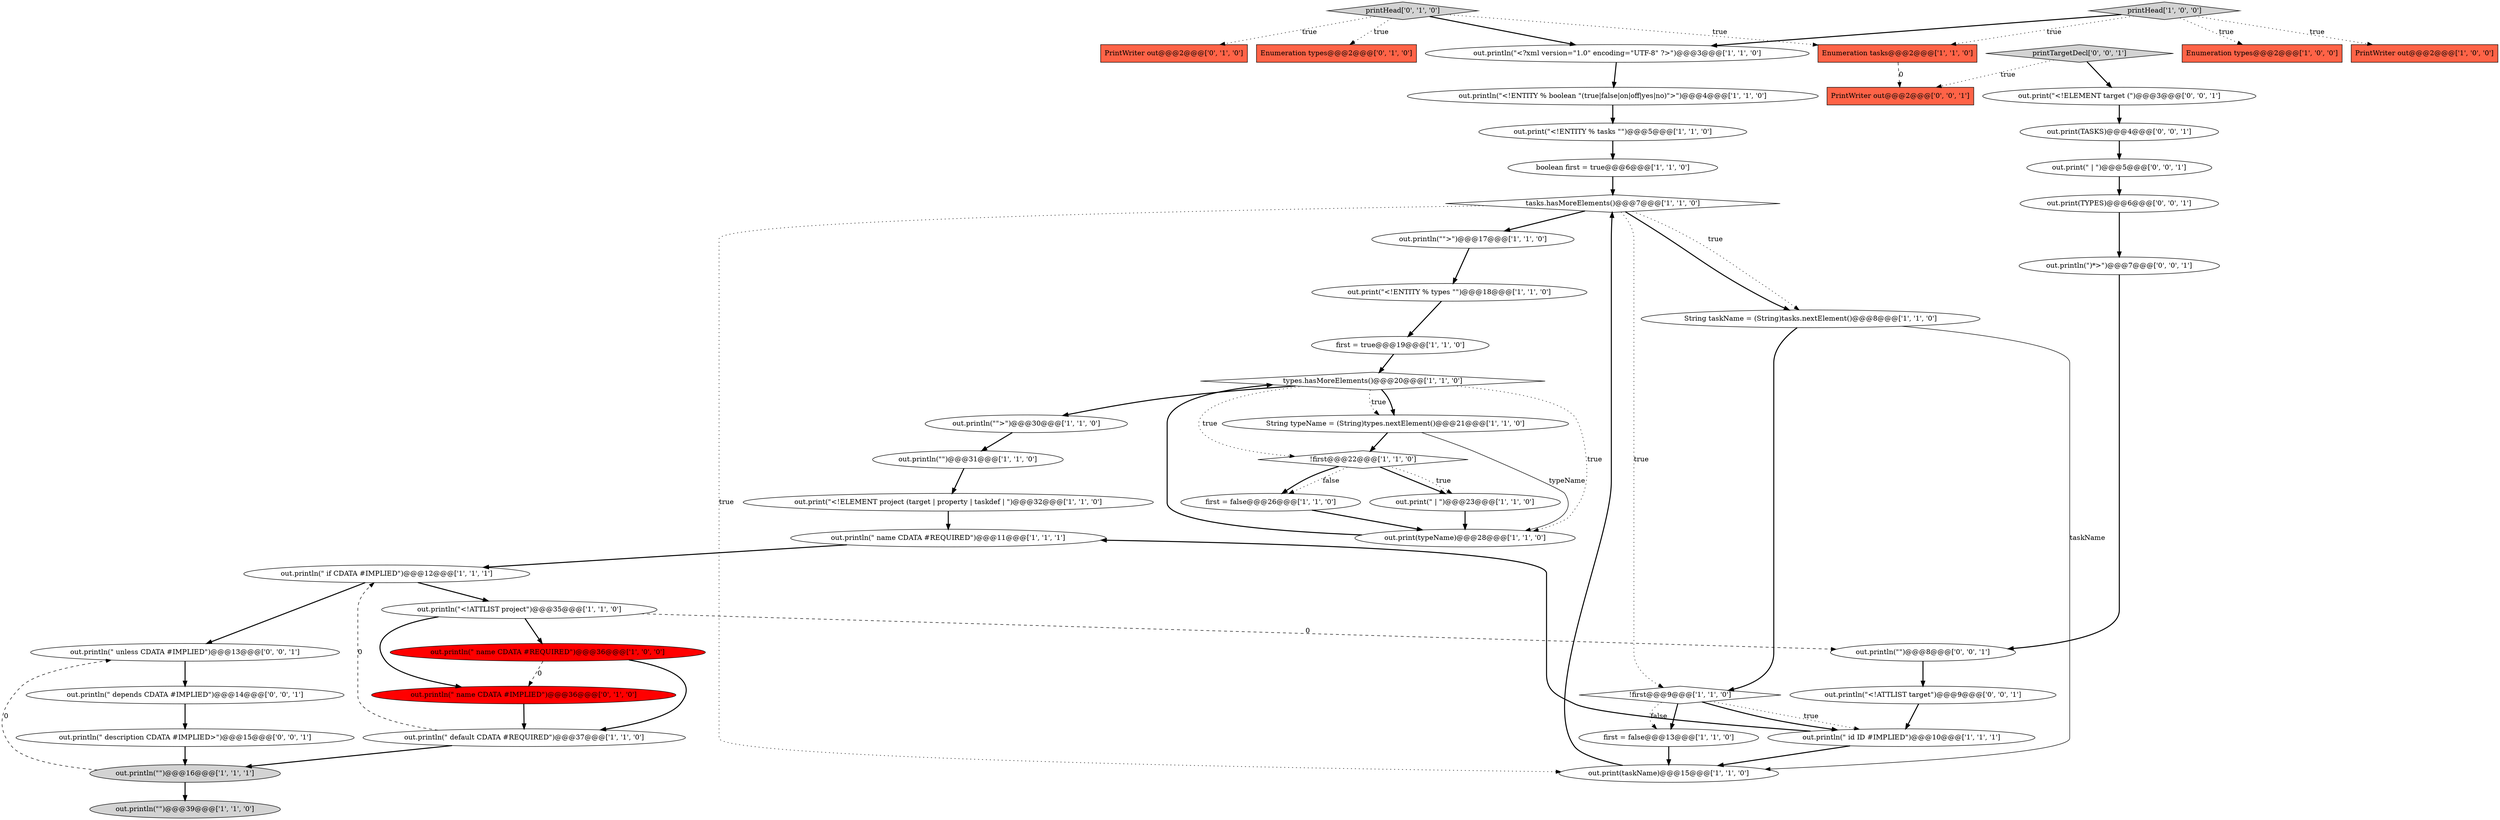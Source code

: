 digraph {
5 [style = filled, label = "out.print(\"<!ENTITY % tasks \"\")@@@5@@@['1', '1', '0']", fillcolor = white, shape = ellipse image = "AAA0AAABBB1BBB"];
4 [style = filled, label = "first = true@@@19@@@['1', '1', '0']", fillcolor = white, shape = ellipse image = "AAA0AAABBB1BBB"];
30 [style = filled, label = "out.print(\" | \")@@@23@@@['1', '1', '0']", fillcolor = white, shape = ellipse image = "AAA0AAABBB1BBB"];
37 [style = filled, label = "out.print(\"<!ELEMENT target (\")@@@3@@@['0', '0', '1']", fillcolor = white, shape = ellipse image = "AAA0AAABBB3BBB"];
1 [style = filled, label = "out.print(typeName)@@@28@@@['1', '1', '0']", fillcolor = white, shape = ellipse image = "AAA0AAABBB1BBB"];
0 [style = filled, label = "boolean first = true@@@6@@@['1', '1', '0']", fillcolor = white, shape = ellipse image = "AAA0AAABBB1BBB"];
25 [style = filled, label = "out.println(\" default CDATA #REQUIRED\")@@@37@@@['1', '1', '0']", fillcolor = white, shape = ellipse image = "AAA0AAABBB1BBB"];
34 [style = filled, label = "PrintWriter out@@@2@@@['0', '1', '0']", fillcolor = tomato, shape = box image = "AAA0AAABBB2BBB"];
8 [style = filled, label = "out.println(\"\")@@@16@@@['1', '1', '1']", fillcolor = lightgray, shape = ellipse image = "AAA0AAABBB1BBB"];
41 [style = filled, label = "PrintWriter out@@@2@@@['0', '0', '1']", fillcolor = tomato, shape = box image = "AAA0AAABBB3BBB"];
32 [style = filled, label = "Enumeration tasks@@@2@@@['1', '1', '0']", fillcolor = tomato, shape = box image = "AAA0AAABBB1BBB"];
23 [style = filled, label = "out.print(\"<!ELEMENT project (target | property | taskdef | \")@@@32@@@['1', '1', '0']", fillcolor = white, shape = ellipse image = "AAA0AAABBB1BBB"];
15 [style = filled, label = "Enumeration types@@@2@@@['1', '0', '0']", fillcolor = tomato, shape = box image = "AAA0AAABBB1BBB"];
35 [style = filled, label = "Enumeration types@@@2@@@['0', '1', '0']", fillcolor = tomato, shape = box image = "AAA0AAABBB2BBB"];
42 [style = filled, label = "out.print(TASKS)@@@4@@@['0', '0', '1']", fillcolor = white, shape = ellipse image = "AAA0AAABBB3BBB"];
3 [style = filled, label = "out.println(\" if CDATA #IMPLIED\")@@@12@@@['1', '1', '1']", fillcolor = white, shape = ellipse image = "AAA0AAABBB1BBB"];
43 [style = filled, label = "out.println(\"<!ATTLIST target\")@@@9@@@['0', '0', '1']", fillcolor = white, shape = ellipse image = "AAA0AAABBB3BBB"];
33 [style = filled, label = "printHead['0', '1', '0']", fillcolor = lightgray, shape = diamond image = "AAA0AAABBB2BBB"];
29 [style = filled, label = "out.print(taskName)@@@15@@@['1', '1', '0']", fillcolor = white, shape = ellipse image = "AAA0AAABBB1BBB"];
24 [style = filled, label = "out.println(\" name CDATA #REQUIRED\")@@@36@@@['1', '0', '0']", fillcolor = red, shape = ellipse image = "AAA1AAABBB1BBB"];
39 [style = filled, label = "out.println(\" unless CDATA #IMPLIED\")@@@13@@@['0', '0', '1']", fillcolor = white, shape = ellipse image = "AAA0AAABBB3BBB"];
40 [style = filled, label = "out.print(TYPES)@@@6@@@['0', '0', '1']", fillcolor = white, shape = ellipse image = "AAA0AAABBB3BBB"];
44 [style = filled, label = "out.println(\" description CDATA #IMPLIED>\")@@@15@@@['0', '0', '1']", fillcolor = white, shape = ellipse image = "AAA0AAABBB3BBB"];
7 [style = filled, label = "printHead['1', '0', '0']", fillcolor = lightgray, shape = diamond image = "AAA0AAABBB1BBB"];
46 [style = filled, label = "out.println(\")*>\")@@@7@@@['0', '0', '1']", fillcolor = white, shape = ellipse image = "AAA0AAABBB3BBB"];
19 [style = filled, label = "types.hasMoreElements()@@@20@@@['1', '1', '0']", fillcolor = white, shape = diamond image = "AAA0AAABBB1BBB"];
47 [style = filled, label = "out.print(\" | \")@@@5@@@['0', '0', '1']", fillcolor = white, shape = ellipse image = "AAA0AAABBB3BBB"];
12 [style = filled, label = "out.println(\"\">\")@@@17@@@['1', '1', '0']", fillcolor = white, shape = ellipse image = "AAA0AAABBB1BBB"];
13 [style = filled, label = "out.println(\"\")@@@39@@@['1', '1', '0']", fillcolor = lightgray, shape = ellipse image = "AAA0AAABBB1BBB"];
16 [style = filled, label = "out.println(\"\")@@@31@@@['1', '1', '0']", fillcolor = white, shape = ellipse image = "AAA0AAABBB1BBB"];
45 [style = filled, label = "out.println(\" depends CDATA #IMPLIED\")@@@14@@@['0', '0', '1']", fillcolor = white, shape = ellipse image = "AAA0AAABBB3BBB"];
9 [style = filled, label = "out.println(\"<?xml version=\"1.0\" encoding=\"UTF-8\" ?>\")@@@3@@@['1', '1', '0']", fillcolor = white, shape = ellipse image = "AAA0AAABBB1BBB"];
36 [style = filled, label = "out.println(\" name CDATA #IMPLIED\")@@@36@@@['0', '1', '0']", fillcolor = red, shape = ellipse image = "AAA1AAABBB2BBB"];
10 [style = filled, label = "out.println(\"<!ENTITY % boolean \"(true|false|on|off|yes|no)\">\")@@@4@@@['1', '1', '0']", fillcolor = white, shape = ellipse image = "AAA0AAABBB1BBB"];
27 [style = filled, label = "out.println(\"<!ATTLIST project\")@@@35@@@['1', '1', '0']", fillcolor = white, shape = ellipse image = "AAA0AAABBB1BBB"];
20 [style = filled, label = "out.println(\" name CDATA #REQUIRED\")@@@11@@@['1', '1', '1']", fillcolor = white, shape = ellipse image = "AAA0AAABBB1BBB"];
31 [style = filled, label = "String taskName = (String)tasks.nextElement()@@@8@@@['1', '1', '0']", fillcolor = white, shape = ellipse image = "AAA0AAABBB1BBB"];
26 [style = filled, label = "out.println(\"\">\")@@@30@@@['1', '1', '0']", fillcolor = white, shape = ellipse image = "AAA0AAABBB1BBB"];
21 [style = filled, label = "tasks.hasMoreElements()@@@7@@@['1', '1', '0']", fillcolor = white, shape = diamond image = "AAA0AAABBB1BBB"];
28 [style = filled, label = "!first@@@9@@@['1', '1', '0']", fillcolor = white, shape = diamond image = "AAA0AAABBB1BBB"];
38 [style = filled, label = "out.println(\"\")@@@8@@@['0', '0', '1']", fillcolor = white, shape = ellipse image = "AAA0AAABBB3BBB"];
6 [style = filled, label = "first = false@@@26@@@['1', '1', '0']", fillcolor = white, shape = ellipse image = "AAA0AAABBB1BBB"];
11 [style = filled, label = "out.println(\" id ID #IMPLIED\")@@@10@@@['1', '1', '1']", fillcolor = white, shape = ellipse image = "AAA0AAABBB1BBB"];
18 [style = filled, label = "String typeName = (String)types.nextElement()@@@21@@@['1', '1', '0']", fillcolor = white, shape = ellipse image = "AAA0AAABBB1BBB"];
14 [style = filled, label = "!first@@@22@@@['1', '1', '0']", fillcolor = white, shape = diamond image = "AAA0AAABBB1BBB"];
17 [style = filled, label = "first = false@@@13@@@['1', '1', '0']", fillcolor = white, shape = ellipse image = "AAA0AAABBB1BBB"];
22 [style = filled, label = "PrintWriter out@@@2@@@['1', '0', '0']", fillcolor = tomato, shape = box image = "AAA0AAABBB1BBB"];
2 [style = filled, label = "out.print(\"<!ENTITY % types \"\")@@@18@@@['1', '1', '0']", fillcolor = white, shape = ellipse image = "AAA0AAABBB1BBB"];
48 [style = filled, label = "printTargetDecl['0', '0', '1']", fillcolor = lightgray, shape = diamond image = "AAA0AAABBB3BBB"];
28->11 [style = dotted, label="true"];
11->20 [style = bold, label=""];
19->14 [style = dotted, label="true"];
19->1 [style = dotted, label="true"];
48->37 [style = bold, label=""];
23->20 [style = bold, label=""];
19->18 [style = bold, label=""];
27->36 [style = bold, label=""];
46->38 [style = bold, label=""];
44->8 [style = bold, label=""];
27->38 [style = dashed, label="0"];
14->30 [style = bold, label=""];
30->1 [style = bold, label=""];
47->40 [style = bold, label=""];
33->32 [style = dotted, label="true"];
21->29 [style = dotted, label="true"];
28->11 [style = bold, label=""];
33->34 [style = dotted, label="true"];
4->19 [style = bold, label=""];
19->18 [style = dotted, label="true"];
31->29 [style = solid, label="taskName"];
42->47 [style = bold, label=""];
11->29 [style = bold, label=""];
18->1 [style = solid, label="typeName"];
39->45 [style = bold, label=""];
32->41 [style = dashed, label="0"];
0->21 [style = bold, label=""];
20->3 [style = bold, label=""];
16->23 [style = bold, label=""];
9->10 [style = bold, label=""];
28->17 [style = dotted, label="false"];
33->9 [style = bold, label=""];
2->4 [style = bold, label=""];
45->44 [style = bold, label=""];
7->15 [style = dotted, label="true"];
21->28 [style = dotted, label="true"];
29->21 [style = bold, label=""];
3->27 [style = bold, label=""];
21->12 [style = bold, label=""];
40->46 [style = bold, label=""];
43->11 [style = bold, label=""];
7->9 [style = bold, label=""];
6->1 [style = bold, label=""];
26->16 [style = bold, label=""];
14->30 [style = dotted, label="true"];
12->2 [style = bold, label=""];
36->25 [style = bold, label=""];
21->31 [style = bold, label=""];
33->35 [style = dotted, label="true"];
10->5 [style = bold, label=""];
14->6 [style = dotted, label="false"];
5->0 [style = bold, label=""];
21->31 [style = dotted, label="true"];
19->26 [style = bold, label=""];
24->25 [style = bold, label=""];
8->39 [style = dashed, label="0"];
25->3 [style = dashed, label="0"];
28->17 [style = bold, label=""];
3->39 [style = bold, label=""];
27->24 [style = bold, label=""];
25->8 [style = bold, label=""];
31->28 [style = bold, label=""];
1->19 [style = bold, label=""];
7->22 [style = dotted, label="true"];
17->29 [style = bold, label=""];
24->36 [style = dashed, label="0"];
7->32 [style = dotted, label="true"];
18->14 [style = bold, label=""];
14->6 [style = bold, label=""];
48->41 [style = dotted, label="true"];
37->42 [style = bold, label=""];
38->43 [style = bold, label=""];
8->13 [style = bold, label=""];
}
